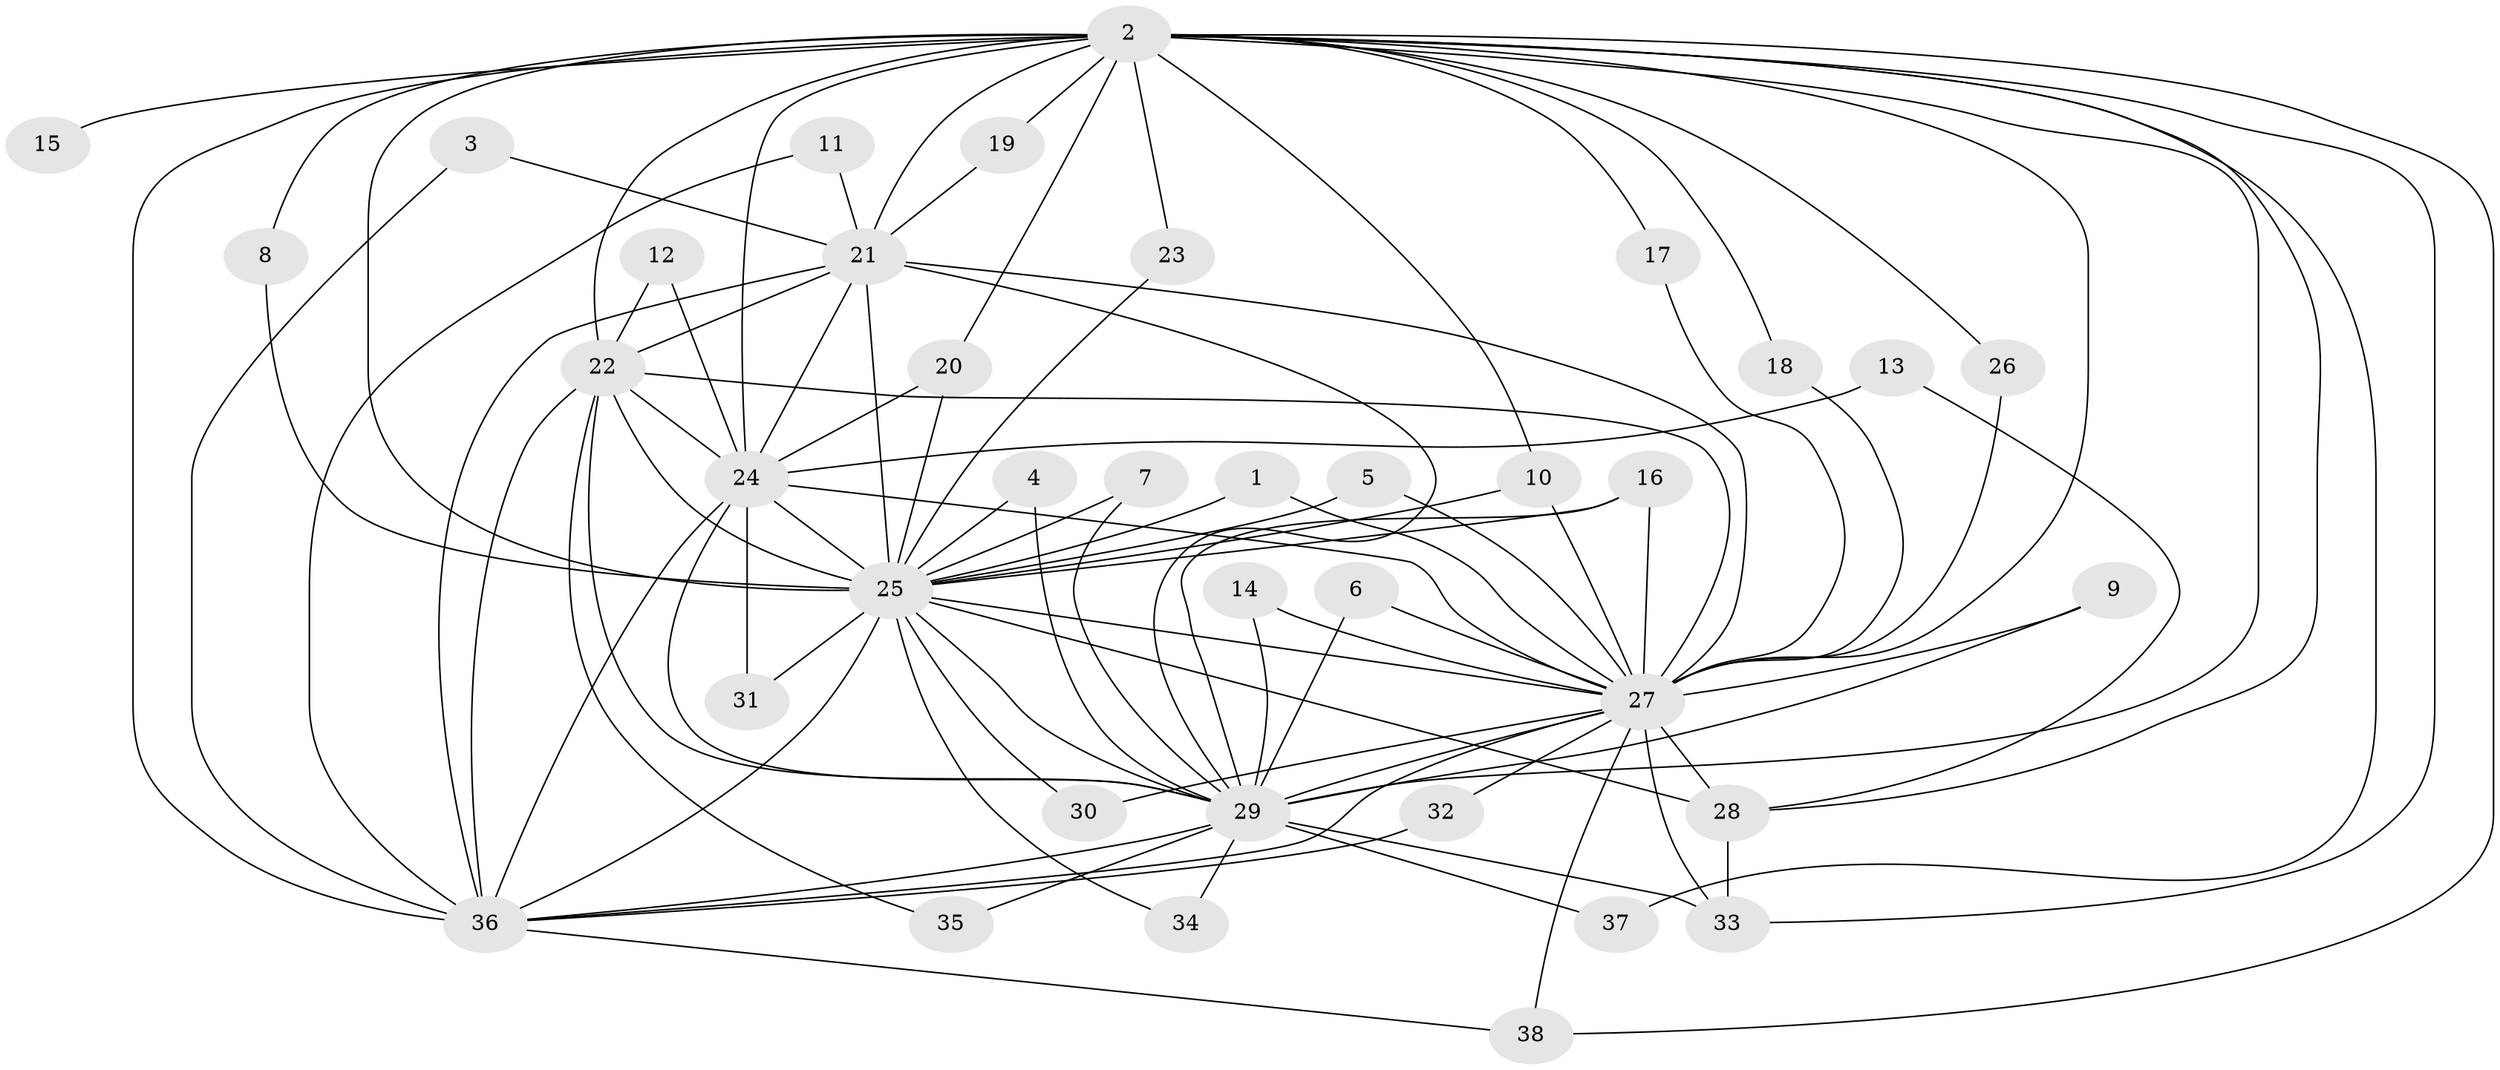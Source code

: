 // original degree distribution, {14: 0.013333333333333334, 26: 0.013333333333333334, 24: 0.013333333333333334, 28: 0.013333333333333334, 13: 0.013333333333333334, 23: 0.013333333333333334, 16: 0.013333333333333334, 17: 0.02666666666666667, 15: 0.013333333333333334, 3: 0.13333333333333333, 2: 0.6533333333333333, 6: 0.02666666666666667, 4: 0.04, 5: 0.013333333333333334}
// Generated by graph-tools (version 1.1) at 2025/25/03/09/25 03:25:48]
// undirected, 38 vertices, 94 edges
graph export_dot {
graph [start="1"]
  node [color=gray90,style=filled];
  1;
  2;
  3;
  4;
  5;
  6;
  7;
  8;
  9;
  10;
  11;
  12;
  13;
  14;
  15;
  16;
  17;
  18;
  19;
  20;
  21;
  22;
  23;
  24;
  25;
  26;
  27;
  28;
  29;
  30;
  31;
  32;
  33;
  34;
  35;
  36;
  37;
  38;
  1 -- 25 [weight=1.0];
  1 -- 27 [weight=1.0];
  2 -- 8 [weight=1.0];
  2 -- 10 [weight=1.0];
  2 -- 15 [weight=2.0];
  2 -- 17 [weight=1.0];
  2 -- 18 [weight=1.0];
  2 -- 19 [weight=1.0];
  2 -- 20 [weight=1.0];
  2 -- 21 [weight=2.0];
  2 -- 22 [weight=3.0];
  2 -- 23 [weight=1.0];
  2 -- 24 [weight=3.0];
  2 -- 25 [weight=4.0];
  2 -- 26 [weight=1.0];
  2 -- 27 [weight=5.0];
  2 -- 28 [weight=1.0];
  2 -- 29 [weight=4.0];
  2 -- 33 [weight=2.0];
  2 -- 36 [weight=2.0];
  2 -- 37 [weight=1.0];
  2 -- 38 [weight=1.0];
  3 -- 21 [weight=1.0];
  3 -- 36 [weight=1.0];
  4 -- 25 [weight=1.0];
  4 -- 29 [weight=1.0];
  5 -- 25 [weight=1.0];
  5 -- 27 [weight=1.0];
  6 -- 27 [weight=1.0];
  6 -- 29 [weight=1.0];
  7 -- 25 [weight=1.0];
  7 -- 29 [weight=1.0];
  8 -- 25 [weight=1.0];
  9 -- 27 [weight=1.0];
  9 -- 29 [weight=1.0];
  10 -- 25 [weight=1.0];
  10 -- 27 [weight=1.0];
  11 -- 21 [weight=1.0];
  11 -- 36 [weight=1.0];
  12 -- 22 [weight=1.0];
  12 -- 24 [weight=1.0];
  13 -- 24 [weight=1.0];
  13 -- 28 [weight=1.0];
  14 -- 27 [weight=1.0];
  14 -- 29 [weight=1.0];
  16 -- 25 [weight=2.0];
  16 -- 27 [weight=1.0];
  16 -- 29 [weight=1.0];
  17 -- 27 [weight=1.0];
  18 -- 27 [weight=1.0];
  19 -- 21 [weight=1.0];
  20 -- 24 [weight=1.0];
  20 -- 25 [weight=1.0];
  21 -- 22 [weight=2.0];
  21 -- 24 [weight=2.0];
  21 -- 25 [weight=2.0];
  21 -- 27 [weight=2.0];
  21 -- 29 [weight=1.0];
  21 -- 36 [weight=1.0];
  22 -- 24 [weight=1.0];
  22 -- 25 [weight=2.0];
  22 -- 27 [weight=3.0];
  22 -- 29 [weight=2.0];
  22 -- 35 [weight=1.0];
  22 -- 36 [weight=2.0];
  23 -- 25 [weight=1.0];
  24 -- 25 [weight=1.0];
  24 -- 27 [weight=2.0];
  24 -- 29 [weight=1.0];
  24 -- 31 [weight=2.0];
  24 -- 36 [weight=2.0];
  25 -- 27 [weight=2.0];
  25 -- 28 [weight=1.0];
  25 -- 29 [weight=2.0];
  25 -- 30 [weight=1.0];
  25 -- 31 [weight=1.0];
  25 -- 34 [weight=1.0];
  25 -- 36 [weight=2.0];
  26 -- 27 [weight=1.0];
  27 -- 28 [weight=2.0];
  27 -- 29 [weight=3.0];
  27 -- 30 [weight=1.0];
  27 -- 32 [weight=1.0];
  27 -- 33 [weight=1.0];
  27 -- 36 [weight=2.0];
  27 -- 38 [weight=1.0];
  28 -- 33 [weight=2.0];
  29 -- 33 [weight=2.0];
  29 -- 34 [weight=1.0];
  29 -- 35 [weight=1.0];
  29 -- 36 [weight=2.0];
  29 -- 37 [weight=1.0];
  32 -- 36 [weight=1.0];
  36 -- 38 [weight=1.0];
}
